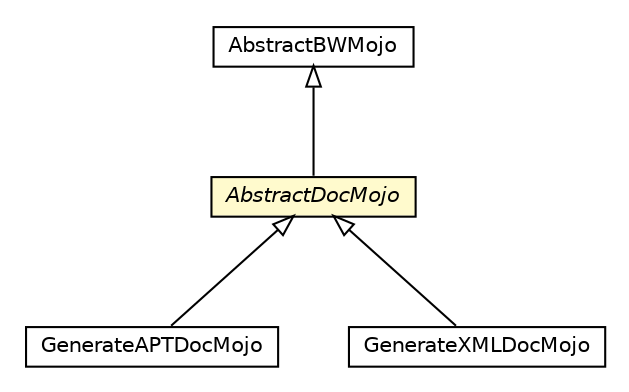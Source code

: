#!/usr/local/bin/dot
#
# Class diagram 
# Generated by UMLGraph version R5_6-24-gf6e263 (http://www.umlgraph.org/)
#

digraph G {
	edge [fontname="Helvetica",fontsize=10,labelfontname="Helvetica",labelfontsize=10];
	node [fontname="Helvetica",fontsize=10,shape=plaintext];
	nodesep=0.25;
	ranksep=0.5;
	// fr.fastconnect.factory.tibco.bw.maven.doc.GenerateAPTDocMojo
	c937 [label=<<table title="fr.fastconnect.factory.tibco.bw.maven.doc.GenerateAPTDocMojo" border="0" cellborder="1" cellspacing="0" cellpadding="2" port="p" href="./GenerateAPTDocMojo.html">
		<tr><td><table border="0" cellspacing="0" cellpadding="1">
<tr><td align="center" balign="center"> GenerateAPTDocMojo </td></tr>
		</table></td></tr>
		</table>>, URL="./GenerateAPTDocMojo.html", fontname="Helvetica", fontcolor="black", fontsize=10.0];
	// fr.fastconnect.factory.tibco.bw.maven.doc.AbstractDocMojo
	c938 [label=<<table title="fr.fastconnect.factory.tibco.bw.maven.doc.AbstractDocMojo" border="0" cellborder="1" cellspacing="0" cellpadding="2" port="p" bgcolor="lemonChiffon" href="./AbstractDocMojo.html">
		<tr><td><table border="0" cellspacing="0" cellpadding="1">
<tr><td align="center" balign="center"><font face="Helvetica-Oblique"> AbstractDocMojo </font></td></tr>
		</table></td></tr>
		</table>>, URL="./AbstractDocMojo.html", fontname="Helvetica", fontcolor="black", fontsize=10.0];
	// fr.fastconnect.factory.tibco.bw.maven.doc.GenerateXMLDocMojo
	c939 [label=<<table title="fr.fastconnect.factory.tibco.bw.maven.doc.GenerateXMLDocMojo" border="0" cellborder="1" cellspacing="0" cellpadding="2" port="p" href="./GenerateXMLDocMojo.html">
		<tr><td><table border="0" cellspacing="0" cellpadding="1">
<tr><td align="center" balign="center"> GenerateXMLDocMojo </td></tr>
		</table></td></tr>
		</table>>, URL="./GenerateXMLDocMojo.html", fontname="Helvetica", fontcolor="black", fontsize=10.0];
	// fr.fastconnect.factory.tibco.bw.maven.AbstractBWMojo
	c952 [label=<<table title="fr.fastconnect.factory.tibco.bw.maven.AbstractBWMojo" border="0" cellborder="1" cellspacing="0" cellpadding="2" port="p" href="../AbstractBWMojo.html">
		<tr><td><table border="0" cellspacing="0" cellpadding="1">
<tr><td align="center" balign="center"> AbstractBWMojo </td></tr>
		</table></td></tr>
		</table>>, URL="../AbstractBWMojo.html", fontname="Helvetica", fontcolor="black", fontsize=10.0];
	//fr.fastconnect.factory.tibco.bw.maven.doc.GenerateAPTDocMojo extends fr.fastconnect.factory.tibco.bw.maven.doc.AbstractDocMojo
	c938:p -> c937:p [dir=back,arrowtail=empty];
	//fr.fastconnect.factory.tibco.bw.maven.doc.AbstractDocMojo extends fr.fastconnect.factory.tibco.bw.maven.AbstractBWMojo
	c952:p -> c938:p [dir=back,arrowtail=empty];
	//fr.fastconnect.factory.tibco.bw.maven.doc.GenerateXMLDocMojo extends fr.fastconnect.factory.tibco.bw.maven.doc.AbstractDocMojo
	c938:p -> c939:p [dir=back,arrowtail=empty];
}

